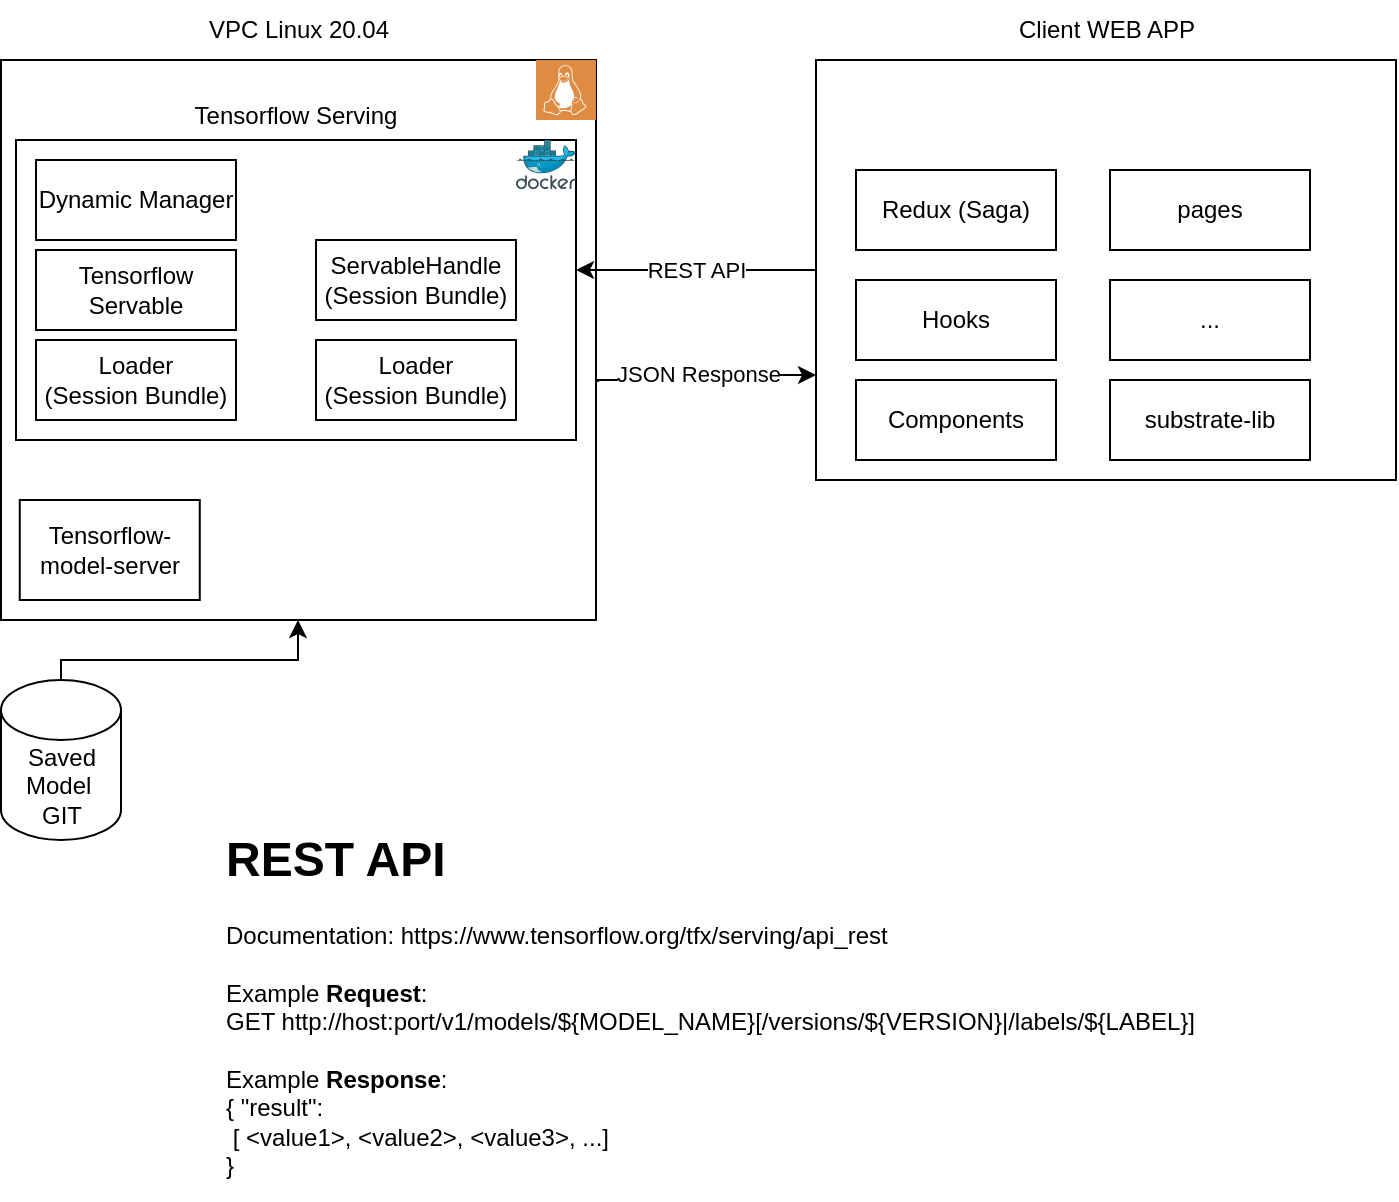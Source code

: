 <mxfile version="18.1.2" type="github">
  <diagram id="jJaBQTyBDUhV9YVnCVPJ" name="Page-1">
    <mxGraphModel dx="1423" dy="684" grid="1" gridSize="10" guides="1" tooltips="1" connect="1" arrows="1" fold="1" page="1" pageScale="1" pageWidth="850" pageHeight="1100" math="0" shadow="0">
      <root>
        <mxCell id="0" />
        <mxCell id="1" parent="0" />
        <mxCell id="Sa7abBf8-B4ZEbGXJUth-2" value="VPC Linux 20.04" style="text;html=1;strokeColor=none;fillColor=none;align=center;verticalAlign=middle;whiteSpace=wrap;rounded=0;" parent="1" vertex="1">
          <mxGeometry x="201.88" y="270" width="98.75" height="30" as="geometry" />
        </mxCell>
        <mxCell id="Sa7abBf8-B4ZEbGXJUth-14" style="edgeStyle=orthogonalEdgeStyle;rounded=0;orthogonalLoop=1;jettySize=auto;html=1;entryX=0;entryY=0.75;entryDx=0;entryDy=0;exitX=1.003;exitY=0.575;exitDx=0;exitDy=0;exitPerimeter=0;" parent="1" source="Sa7abBf8-B4ZEbGXJUth-3" target="Sa7abBf8-B4ZEbGXJUth-9" edge="1">
          <mxGeometry relative="1" as="geometry">
            <Array as="points">
              <mxPoint x="401" y="460" />
              <mxPoint x="455" y="460" />
              <mxPoint x="455" y="458" />
            </Array>
          </mxGeometry>
        </mxCell>
        <mxCell id="Sa7abBf8-B4ZEbGXJUth-15" value="JSON Response" style="edgeLabel;html=1;align=center;verticalAlign=middle;resizable=0;points=[];" parent="Sa7abBf8-B4ZEbGXJUth-14" vertex="1" connectable="0">
          <mxGeometry x="-0.098" y="3" relative="1" as="geometry">
            <mxPoint as="offset" />
          </mxGeometry>
        </mxCell>
        <mxCell id="Sa7abBf8-B4ZEbGXJUth-3" value="" style="rounded=0;whiteSpace=wrap;html=1;" parent="1" vertex="1">
          <mxGeometry x="102.5" y="300" width="297.5" height="280" as="geometry" />
        </mxCell>
        <mxCell id="Sa7abBf8-B4ZEbGXJUth-5" value="" style="sketch=0;pointerEvents=1;shadow=0;dashed=0;html=1;strokeColor=none;fillColor=#DF8C42;labelPosition=center;verticalLabelPosition=bottom;verticalAlign=top;align=center;outlineConnect=0;shape=mxgraph.veeam2.linux;" parent="1" vertex="1">
          <mxGeometry x="370" y="300" width="30" height="30" as="geometry" />
        </mxCell>
        <mxCell id="Sa7abBf8-B4ZEbGXJUth-6" value="" style="rounded=0;whiteSpace=wrap;html=1;" parent="1" vertex="1">
          <mxGeometry x="110" y="340" width="280" height="150" as="geometry" />
        </mxCell>
        <mxCell id="Sa7abBf8-B4ZEbGXJUth-7" value="" style="sketch=0;aspect=fixed;html=1;points=[];align=center;image;fontSize=12;image=img/lib/mscae/Docker.svg;" parent="1" vertex="1">
          <mxGeometry x="360" y="340" width="30" height="24.6" as="geometry" />
        </mxCell>
        <mxCell id="Sa7abBf8-B4ZEbGXJUth-8" value="Tensorflow Servable" style="rounded=0;whiteSpace=wrap;html=1;" parent="1" vertex="1">
          <mxGeometry x="120" y="395" width="100" height="40" as="geometry" />
        </mxCell>
        <mxCell id="Sa7abBf8-B4ZEbGXJUth-11" value="REST API" style="edgeStyle=orthogonalEdgeStyle;rounded=0;orthogonalLoop=1;jettySize=auto;html=1;" parent="1" source="Sa7abBf8-B4ZEbGXJUth-9" edge="1">
          <mxGeometry relative="1" as="geometry">
            <mxPoint x="390" y="405" as="targetPoint" />
          </mxGeometry>
        </mxCell>
        <mxCell id="Sa7abBf8-B4ZEbGXJUth-9" value="" style="rounded=0;whiteSpace=wrap;html=1;" parent="1" vertex="1">
          <mxGeometry x="510" y="300" width="290" height="210" as="geometry" />
        </mxCell>
        <mxCell id="Sa7abBf8-B4ZEbGXJUth-10" value="Client WEB APP" style="text;html=1;strokeColor=none;fillColor=none;align=center;verticalAlign=middle;whiteSpace=wrap;rounded=0;" parent="1" vertex="1">
          <mxGeometry x="605.62" y="270" width="98.75" height="30" as="geometry" />
        </mxCell>
        <mxCell id="Sa7abBf8-B4ZEbGXJUth-16" value="&lt;h1&gt;REST API&amp;nbsp;&lt;/h1&gt;Documentation: https://www.tensorflow.org/tfx/serving/api_rest&lt;div&gt;&lt;br&gt;&lt;/div&gt;&lt;div&gt;Example &lt;b&gt;Request&lt;/b&gt;:&lt;/div&gt;&lt;div&gt;GET http://host:port/v1/models/${MODEL_NAME}[/versions/${VERSION}|/labels/${LABEL}]&lt;br&gt;&lt;/div&gt;&lt;div&gt;&lt;br&gt;&lt;/div&gt;&lt;div&gt;Example &lt;b&gt;Response&lt;/b&gt;:&lt;/div&gt;&lt;div&gt;{ &quot;result&quot;:&amp;nbsp;&lt;/div&gt;&lt;div&gt;&lt;span style=&quot;white-space: pre;&quot;&gt; &lt;/span&gt;[ &amp;lt;value1&amp;gt;, &amp;lt;value2&amp;gt;, &amp;lt;value3&amp;gt;, ...]&amp;nbsp;&lt;/div&gt;&lt;div&gt;}&lt;br&gt;&lt;/div&gt;&lt;p&gt;&lt;br&gt;&lt;/p&gt;&lt;p&gt;&lt;br&gt;&lt;/p&gt;&lt;p&gt;&lt;br&gt;&lt;/p&gt;" style="text;html=1;strokeColor=none;fillColor=none;spacing=5;spacingTop=-20;whiteSpace=wrap;overflow=hidden;rounded=0;" parent="1" vertex="1">
          <mxGeometry x="210" y="680" width="510" height="190" as="geometry" />
        </mxCell>
        <mxCell id="Sa7abBf8-B4ZEbGXJUth-17" value="" style="shape=image;html=1;verticalAlign=top;verticalLabelPosition=bottom;labelBackgroundColor=#ffffff;imageAspect=0;aspect=fixed;image=https://cdn1.iconfinder.com/data/icons/unicons-line-vol-5/24/react-128.png" parent="1" vertex="1">
          <mxGeometry x="757" y="300" width="43" height="43" as="geometry" />
        </mxCell>
        <mxCell id="Sa7abBf8-B4ZEbGXJUth-18" value="Loader &lt;br&gt;(Session Bundle)" style="rounded=0;whiteSpace=wrap;html=1;" parent="1" vertex="1">
          <mxGeometry x="120" y="440" width="100" height="40" as="geometry" />
        </mxCell>
        <mxCell id="Sa7abBf8-B4ZEbGXJUth-19" value="Loader &lt;br&gt;(Session Bundle)" style="rounded=0;whiteSpace=wrap;html=1;" parent="1" vertex="1">
          <mxGeometry x="260" y="440" width="100" height="40" as="geometry" />
        </mxCell>
        <mxCell id="Sa7abBf8-B4ZEbGXJUth-20" value="Dynamic Manager" style="rounded=0;whiteSpace=wrap;html=1;" parent="1" vertex="1">
          <mxGeometry x="120" y="350" width="100" height="40" as="geometry" />
        </mxCell>
        <mxCell id="Sa7abBf8-B4ZEbGXJUth-21" value="ServableHandle&lt;br&gt;(Session Bundle)" style="rounded=0;whiteSpace=wrap;html=1;" parent="1" vertex="1">
          <mxGeometry x="260" y="390" width="100" height="40" as="geometry" />
        </mxCell>
        <mxCell id="Sa7abBf8-B4ZEbGXJUth-22" value="Tensorflow Serving" style="text;html=1;strokeColor=none;fillColor=none;align=center;verticalAlign=middle;whiteSpace=wrap;rounded=0;" parent="1" vertex="1">
          <mxGeometry x="195.94" y="313" width="108.13" height="30" as="geometry" />
        </mxCell>
        <mxCell id="Sa7abBf8-B4ZEbGXJUth-24" value="Components" style="rounded=0;whiteSpace=wrap;html=1;" parent="1" vertex="1">
          <mxGeometry x="530" y="460" width="100" height="40" as="geometry" />
        </mxCell>
        <mxCell id="Sa7abBf8-B4ZEbGXJUth-25" value="substrate-lib" style="rounded=0;whiteSpace=wrap;html=1;" parent="1" vertex="1">
          <mxGeometry x="657" y="460" width="100" height="40" as="geometry" />
        </mxCell>
        <mxCell id="Sa7abBf8-B4ZEbGXJUth-26" value="Hooks" style="rounded=0;whiteSpace=wrap;html=1;" parent="1" vertex="1">
          <mxGeometry x="530" y="410" width="100" height="40" as="geometry" />
        </mxCell>
        <mxCell id="Sa7abBf8-B4ZEbGXJUth-27" value="Redux (Saga)" style="rounded=0;whiteSpace=wrap;html=1;" parent="1" vertex="1">
          <mxGeometry x="530" y="355" width="100" height="40" as="geometry" />
        </mxCell>
        <mxCell id="Sa7abBf8-B4ZEbGXJUth-28" value="pages" style="rounded=0;whiteSpace=wrap;html=1;" parent="1" vertex="1">
          <mxGeometry x="657" y="355" width="100" height="40" as="geometry" />
        </mxCell>
        <mxCell id="Sa7abBf8-B4ZEbGXJUth-29" value="..." style="rounded=0;whiteSpace=wrap;html=1;" parent="1" vertex="1">
          <mxGeometry x="657" y="410" width="100" height="40" as="geometry" />
        </mxCell>
        <mxCell id="jX-qM-ruEMWtt13yXe6C-1" value="Tensorflow-model-server" style="rounded=0;whiteSpace=wrap;html=1;" vertex="1" parent="1">
          <mxGeometry x="111.88" y="520" width="90" height="50" as="geometry" />
        </mxCell>
        <mxCell id="jX-qM-ruEMWtt13yXe6C-3" style="edgeStyle=orthogonalEdgeStyle;rounded=0;orthogonalLoop=1;jettySize=auto;html=1;exitX=0.5;exitY=0;exitDx=0;exitDy=0;exitPerimeter=0;" edge="1" parent="1" source="jX-qM-ruEMWtt13yXe6C-2" target="Sa7abBf8-B4ZEbGXJUth-3">
          <mxGeometry relative="1" as="geometry">
            <Array as="points">
              <mxPoint x="133" y="600" />
              <mxPoint x="251" y="600" />
            </Array>
          </mxGeometry>
        </mxCell>
        <mxCell id="jX-qM-ruEMWtt13yXe6C-2" value="Saved Model&amp;nbsp;&lt;br&gt;GIT" style="shape=cylinder3;whiteSpace=wrap;html=1;boundedLbl=1;backgroundOutline=1;size=15;" vertex="1" parent="1">
          <mxGeometry x="102.5" y="610" width="60" height="80" as="geometry" />
        </mxCell>
      </root>
    </mxGraphModel>
  </diagram>
</mxfile>
